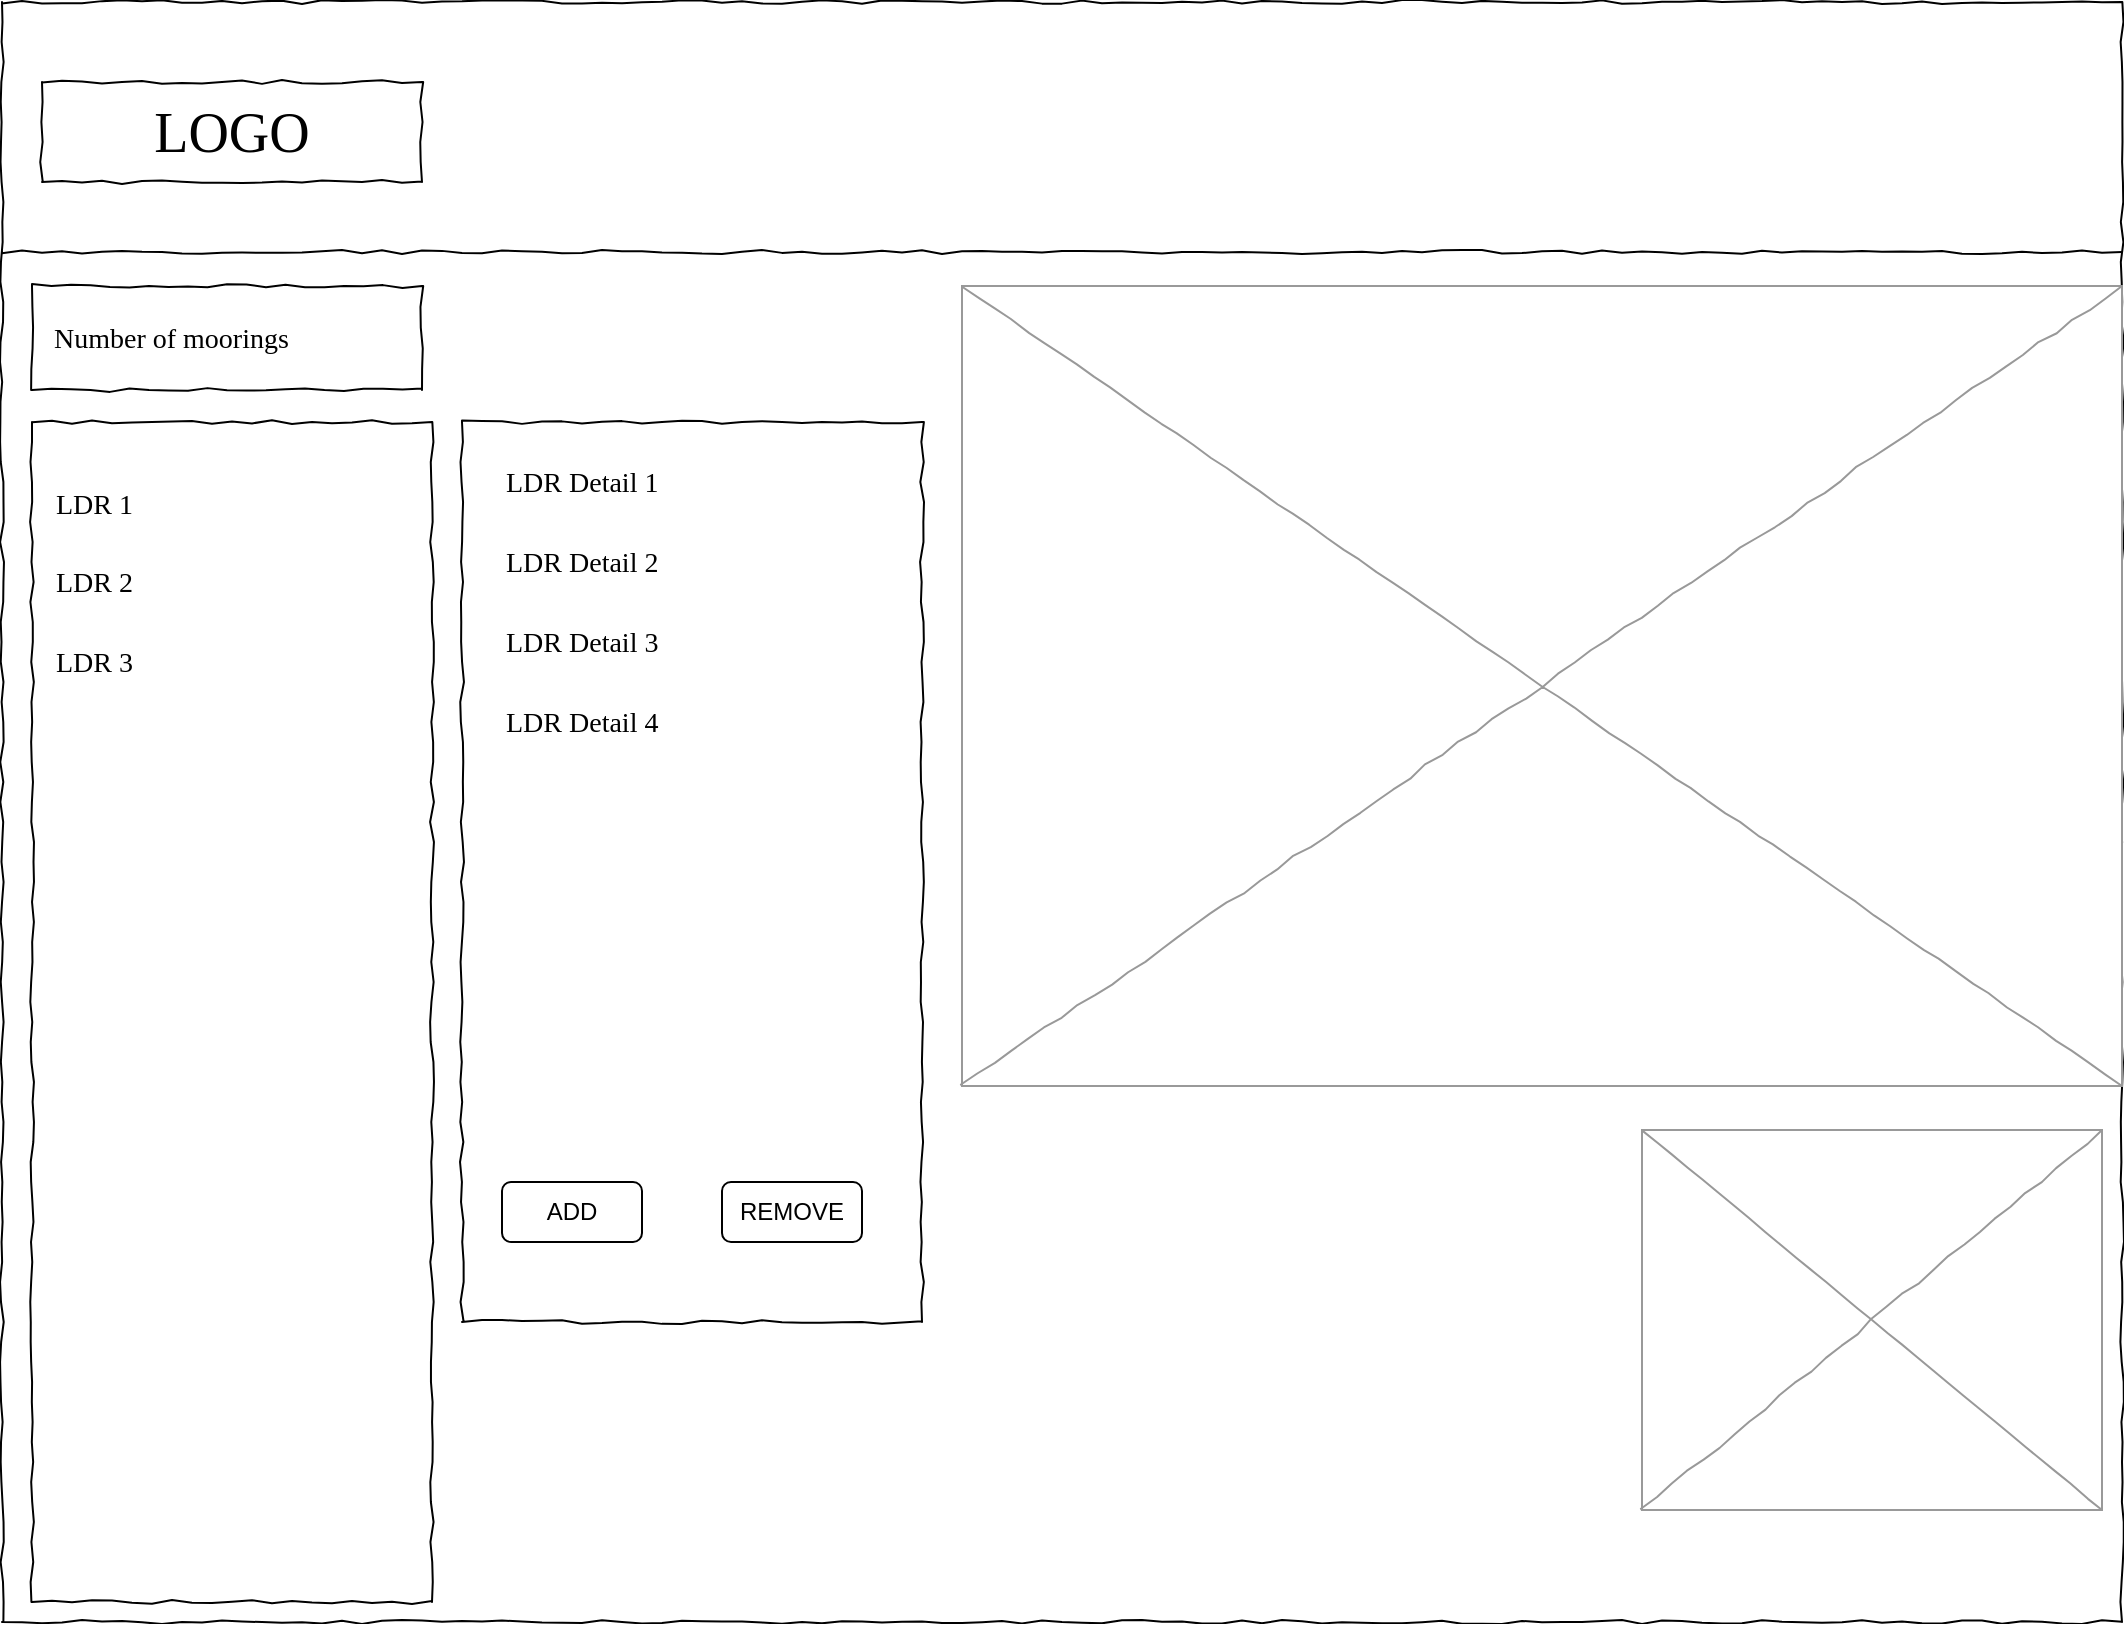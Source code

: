 <mxfile version="20.8.5" type="device"><diagram name="Page-1" id="03018318-947c-dd8e-b7a3-06fadd420f32"><mxGraphModel dx="1693" dy="998" grid="1" gridSize="10" guides="1" tooltips="1" connect="1" arrows="1" fold="1" page="1" pageScale="1" pageWidth="1100" pageHeight="850" background="#ffffff" math="0" shadow="0"><root><mxCell id="0"/><mxCell id="1" parent="0"/><mxCell id="677b7b8949515195-1" value="" style="whiteSpace=wrap;html=1;rounded=0;shadow=0;labelBackgroundColor=none;strokeColor=#000000;strokeWidth=1;fillColor=none;fontFamily=Verdana;fontSize=12;fontColor=#000000;align=center;comic=1;" parent="1" vertex="1"><mxGeometry x="20" y="20" width="1060" height="810" as="geometry"/></mxCell><mxCell id="677b7b8949515195-2" value="LOGO" style="whiteSpace=wrap;html=1;rounded=0;shadow=0;labelBackgroundColor=none;strokeWidth=1;fontFamily=Verdana;fontSize=28;align=center;comic=1;" parent="1" vertex="1"><mxGeometry x="40" y="60" width="190" height="50" as="geometry"/></mxCell><mxCell id="677b7b8949515195-8" value="" style="whiteSpace=wrap;html=1;rounded=0;shadow=0;labelBackgroundColor=none;strokeWidth=1;fillColor=none;fontFamily=Verdana;fontSize=12;align=center;comic=1;" parent="1" vertex="1"><mxGeometry x="35" y="230" width="200" height="590" as="geometry"/></mxCell><mxCell id="677b7b8949515195-9" value="" style="line;strokeWidth=1;html=1;rounded=0;shadow=0;labelBackgroundColor=none;fillColor=none;fontFamily=Verdana;fontSize=14;fontColor=#000000;align=center;comic=1;" parent="1" vertex="1"><mxGeometry x="20" y="140" width="1060" height="10" as="geometry"/></mxCell><mxCell id="677b7b8949515195-16" value="" style="verticalLabelPosition=bottom;shadow=0;dashed=0;align=center;html=1;verticalAlign=top;strokeWidth=1;shape=mxgraph.mockup.graphics.simpleIcon;strokeColor=#999999;rounded=0;labelBackgroundColor=none;fontFamily=Verdana;fontSize=14;fontColor=#000000;comic=1;" parent="1" vertex="1"><mxGeometry x="500" y="162" width="580" height="400" as="geometry"/></mxCell><mxCell id="677b7b8949515195-25" value="" style="whiteSpace=wrap;html=1;rounded=0;shadow=0;labelBackgroundColor=none;strokeWidth=1;fillColor=none;fontFamily=Verdana;fontSize=12;align=center;comic=1;" parent="1" vertex="1"><mxGeometry x="250" y="230" width="230" height="450" as="geometry"/></mxCell><mxCell id="677b7b8949515195-29" value="LDR 1" style="text;html=1;points=[];align=left;verticalAlign=top;spacingTop=-4;fontSize=14;fontFamily=Verdana" parent="1" vertex="1"><mxGeometry x="45" y="261" width="170" height="20" as="geometry"/></mxCell><mxCell id="677b7b8949515195-30" value="LDR 2" style="text;html=1;points=[];align=left;verticalAlign=top;spacingTop=-4;fontSize=14;fontFamily=Verdana" parent="1" vertex="1"><mxGeometry x="45" y="300" width="170" height="20" as="geometry"/></mxCell><mxCell id="OYrcO0sO56VnRXKaZayh-5" value="" style="edgeStyle=orthogonalEdgeStyle;rounded=0;orthogonalLoop=1;jettySize=auto;html=1;" edge="1" parent="1" target="677b7b8949515195-34"><mxGeometry relative="1" as="geometry"><mxPoint x="130" y="425" as="sourcePoint"/></mxGeometry></mxCell><mxCell id="OYrcO0sO56VnRXKaZayh-6" value="" style="edgeStyle=orthogonalEdgeStyle;rounded=0;orthogonalLoop=1;jettySize=auto;html=1;" edge="1" parent="1" target="677b7b8949515195-41"><mxGeometry relative="1" as="geometry"><mxPoint x="130" y="618" as="sourcePoint"/></mxGeometry></mxCell><mxCell id="677b7b8949515195-39" value="LDR 3" style="text;html=1;points=[];align=left;verticalAlign=top;spacingTop=-4;fontSize=14;fontFamily=Verdana" parent="1" vertex="1"><mxGeometry x="45" y="340" width="170" height="20" as="geometry"/></mxCell><mxCell id="677b7b8949515195-42" value="External Links" style="text;html=1;points=[];align=left;verticalAlign=top;spacingTop=-4;fontSize=14;fontFamily=Verdana" parent="1" vertex="1"><mxGeometry x="860" y="653" width="170" height="20" as="geometry"/></mxCell><mxCell id="OYrcO0sO56VnRXKaZayh-1" value="" style="whiteSpace=wrap;html=1;rounded=0;shadow=0;labelBackgroundColor=none;strokeWidth=1;fillColor=none;fontFamily=Verdana;fontSize=12;align=center;comic=1;" vertex="1" parent="1"><mxGeometry x="35" y="162" width="195" height="52" as="geometry"/></mxCell><mxCell id="OYrcO0sO56VnRXKaZayh-2" value="" style="verticalLabelPosition=bottom;shadow=0;dashed=0;align=center;html=1;verticalAlign=top;strokeWidth=1;shape=mxgraph.mockup.graphics.simpleIcon;strokeColor=#999999;rounded=0;labelBackgroundColor=none;fontFamily=Verdana;fontSize=14;fontColor=#000000;comic=1;" vertex="1" parent="1"><mxGeometry x="840" y="584" width="230" height="190" as="geometry"/></mxCell><mxCell id="OYrcO0sO56VnRXKaZayh-3" value="Number of moorings" style="text;html=1;points=[];align=left;verticalAlign=top;spacingTop=-4;fontSize=14;fontFamily=Verdana" vertex="1" parent="1"><mxGeometry x="44" y="178" width="170" height="20" as="geometry"/></mxCell><mxCell id="OYrcO0sO56VnRXKaZayh-8" value="LDR Detail 1" style="text;html=1;points=[];align=left;verticalAlign=top;spacingTop=-4;fontSize=14;fontFamily=Verdana" vertex="1" parent="1"><mxGeometry x="270" y="250" width="170" height="20" as="geometry"/></mxCell><mxCell id="OYrcO0sO56VnRXKaZayh-9" value="LDR Detail 2" style="text;html=1;points=[];align=left;verticalAlign=top;spacingTop=-4;fontSize=14;fontFamily=Verdana" vertex="1" parent="1"><mxGeometry x="270" y="290" width="170" height="20" as="geometry"/></mxCell><mxCell id="OYrcO0sO56VnRXKaZayh-10" value="LDR Detail 3" style="text;html=1;points=[];align=left;verticalAlign=top;spacingTop=-4;fontSize=14;fontFamily=Verdana" vertex="1" parent="1"><mxGeometry x="270" y="330" width="170" height="20" as="geometry"/></mxCell><mxCell id="OYrcO0sO56VnRXKaZayh-11" value="LDR Detail 4" style="text;html=1;points=[];align=left;verticalAlign=top;spacingTop=-4;fontSize=14;fontFamily=Verdana" vertex="1" parent="1"><mxGeometry x="270" y="370" width="170" height="20" as="geometry"/></mxCell><mxCell id="OYrcO0sO56VnRXKaZayh-13" value="ADD" style="rounded=1;whiteSpace=wrap;html=1;" vertex="1" parent="1"><mxGeometry x="270" y="610" width="70" height="30" as="geometry"/></mxCell><mxCell id="OYrcO0sO56VnRXKaZayh-14" value="REMOVE" style="rounded=1;whiteSpace=wrap;html=1;" vertex="1" parent="1"><mxGeometry x="380" y="610" width="70" height="30" as="geometry"/></mxCell></root></mxGraphModel></diagram></mxfile>